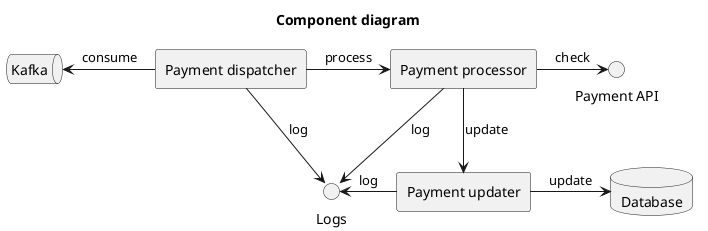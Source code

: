 @startuml

Title Component diagram

queue "Kafka" as K
interface "Logs" as L
interface "Payment API" as PA
database "Database" as DB
rectangle "Payment dispatcher" as PD
rectangle "Payment processor" as PP
rectangle "Payment updater" as PU

K <- PD: consume
PD -> PP: process
PD --> L: log
PP -> PA: check
PP -> L: log
PP --> PU: update
PU -> DB: update
L <- PU: log

@enduml
